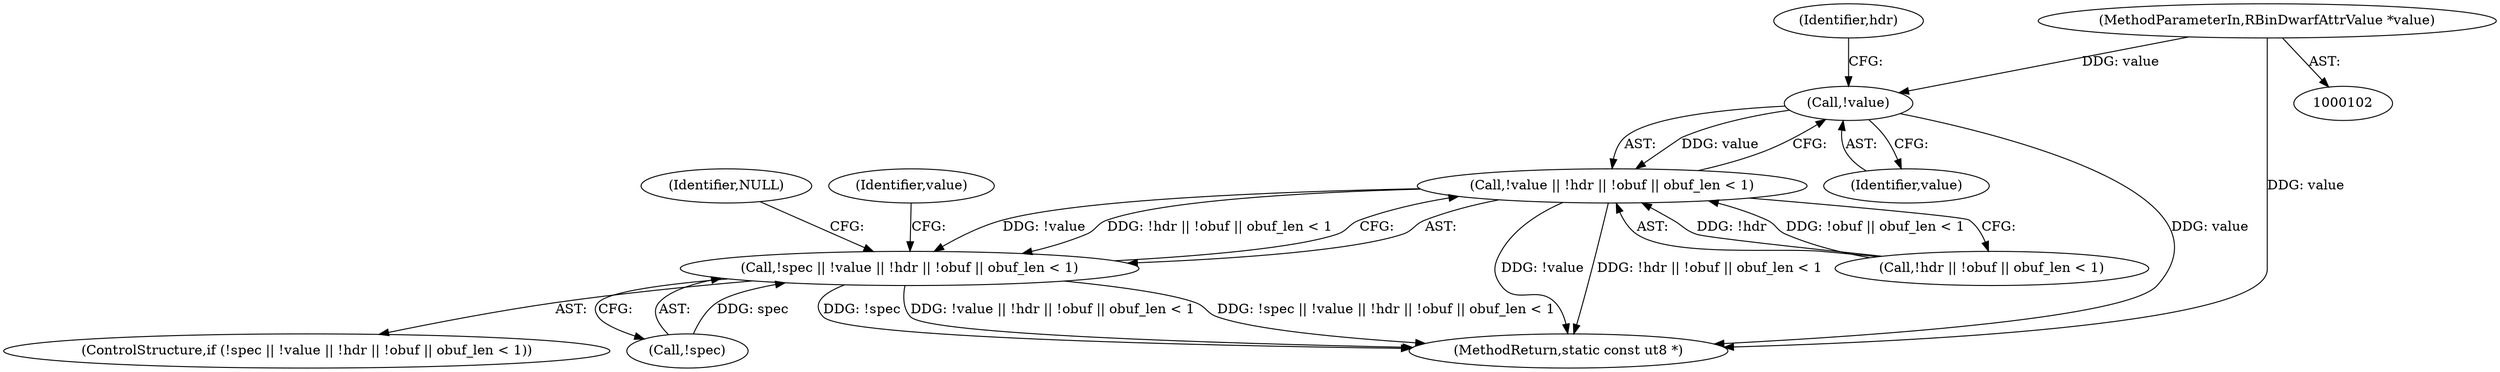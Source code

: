 digraph "0_radare2_2ca9ab45891b6ae8e32b6c28c81eebca059cbe5d_0@pointer" {
"1000127" [label="(Call,!value)"];
"1000106" [label="(MethodParameterIn,RBinDwarfAttrValue *value)"];
"1000126" [label="(Call,!value || !hdr || !obuf || obuf_len < 1)"];
"1000123" [label="(Call,!spec || !value || !hdr || !obuf || obuf_len < 1)"];
"1000106" [label="(MethodParameterIn,RBinDwarfAttrValue *value)"];
"1000140" [label="(Identifier,NULL)"];
"1000131" [label="(Identifier,hdr)"];
"1000123" [label="(Call,!spec || !value || !hdr || !obuf || obuf_len < 1)"];
"1000122" [label="(ControlStructure,if (!spec || !value || !hdr || !obuf || obuf_len < 1))"];
"1000814" [label="(MethodReturn,static const ut8 *)"];
"1000128" [label="(Identifier,value)"];
"1000127" [label="(Call,!value)"];
"1000129" [label="(Call,!hdr || !obuf || obuf_len < 1)"];
"1000124" [label="(Call,!spec)"];
"1000143" [label="(Identifier,value)"];
"1000126" [label="(Call,!value || !hdr || !obuf || obuf_len < 1)"];
"1000127" -> "1000126"  [label="AST: "];
"1000127" -> "1000128"  [label="CFG: "];
"1000128" -> "1000127"  [label="AST: "];
"1000131" -> "1000127"  [label="CFG: "];
"1000126" -> "1000127"  [label="CFG: "];
"1000127" -> "1000814"  [label="DDG: value"];
"1000127" -> "1000126"  [label="DDG: value"];
"1000106" -> "1000127"  [label="DDG: value"];
"1000106" -> "1000102"  [label="AST: "];
"1000106" -> "1000814"  [label="DDG: value"];
"1000126" -> "1000123"  [label="AST: "];
"1000126" -> "1000129"  [label="CFG: "];
"1000129" -> "1000126"  [label="AST: "];
"1000123" -> "1000126"  [label="CFG: "];
"1000126" -> "1000814"  [label="DDG: !hdr || !obuf || obuf_len < 1"];
"1000126" -> "1000814"  [label="DDG: !value"];
"1000126" -> "1000123"  [label="DDG: !value"];
"1000126" -> "1000123"  [label="DDG: !hdr || !obuf || obuf_len < 1"];
"1000129" -> "1000126"  [label="DDG: !hdr"];
"1000129" -> "1000126"  [label="DDG: !obuf || obuf_len < 1"];
"1000123" -> "1000122"  [label="AST: "];
"1000123" -> "1000124"  [label="CFG: "];
"1000124" -> "1000123"  [label="AST: "];
"1000140" -> "1000123"  [label="CFG: "];
"1000143" -> "1000123"  [label="CFG: "];
"1000123" -> "1000814"  [label="DDG: !value || !hdr || !obuf || obuf_len < 1"];
"1000123" -> "1000814"  [label="DDG: !spec || !value || !hdr || !obuf || obuf_len < 1"];
"1000123" -> "1000814"  [label="DDG: !spec"];
"1000124" -> "1000123"  [label="DDG: spec"];
}
